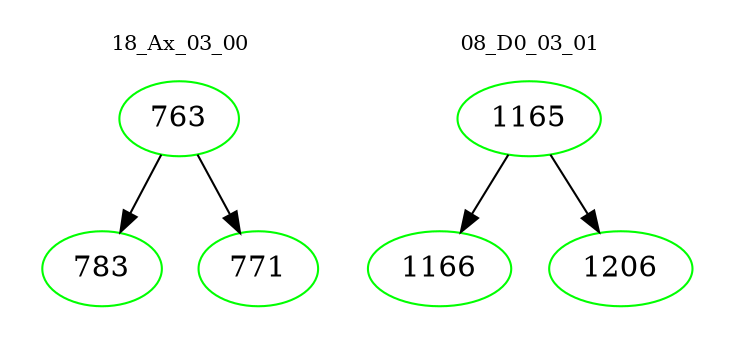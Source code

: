 digraph{
subgraph cluster_0 {
color = white
label = "18_Ax_03_00";
fontsize=10;
T0_763 [label="763", color="green"]
T0_763 -> T0_783 [color="black"]
T0_783 [label="783", color="green"]
T0_763 -> T0_771 [color="black"]
T0_771 [label="771", color="green"]
}
subgraph cluster_1 {
color = white
label = "08_D0_03_01";
fontsize=10;
T1_1165 [label="1165", color="green"]
T1_1165 -> T1_1166 [color="black"]
T1_1166 [label="1166", color="green"]
T1_1165 -> T1_1206 [color="black"]
T1_1206 [label="1206", color="green"]
}
}
